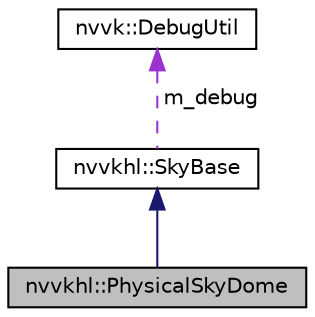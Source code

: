 digraph "nvvkhl::PhysicalSkyDome"
{
 // LATEX_PDF_SIZE
  edge [fontname="Helvetica",fontsize="10",labelfontname="Helvetica",labelfontsize="10"];
  node [fontname="Helvetica",fontsize="10",shape=record];
  Node1 [label="nvvkhl::PhysicalSkyDome",height=0.2,width=0.4,color="black", fillcolor="grey75", style="filled", fontcolor="black",tooltip=" "];
  Node2 -> Node1 [dir="back",color="midnightblue",fontsize="10",style="solid",fontname="Helvetica"];
  Node2 [label="nvvkhl::SkyBase",height=0.2,width=0.4,color="black", fillcolor="white", style="filled",URL="$classnvvkhl_1_1_sky_base.html",tooltip=" "];
  Node3 -> Node2 [dir="back",color="darkorchid3",fontsize="10",style="dashed",label=" m_debug" ,fontname="Helvetica"];
  Node3 [label="nvvk::DebugUtil",height=0.2,width=0.4,color="black", fillcolor="white", style="filled",URL="$classnvvk_1_1_debug_util.html",tooltip=" "];
}
